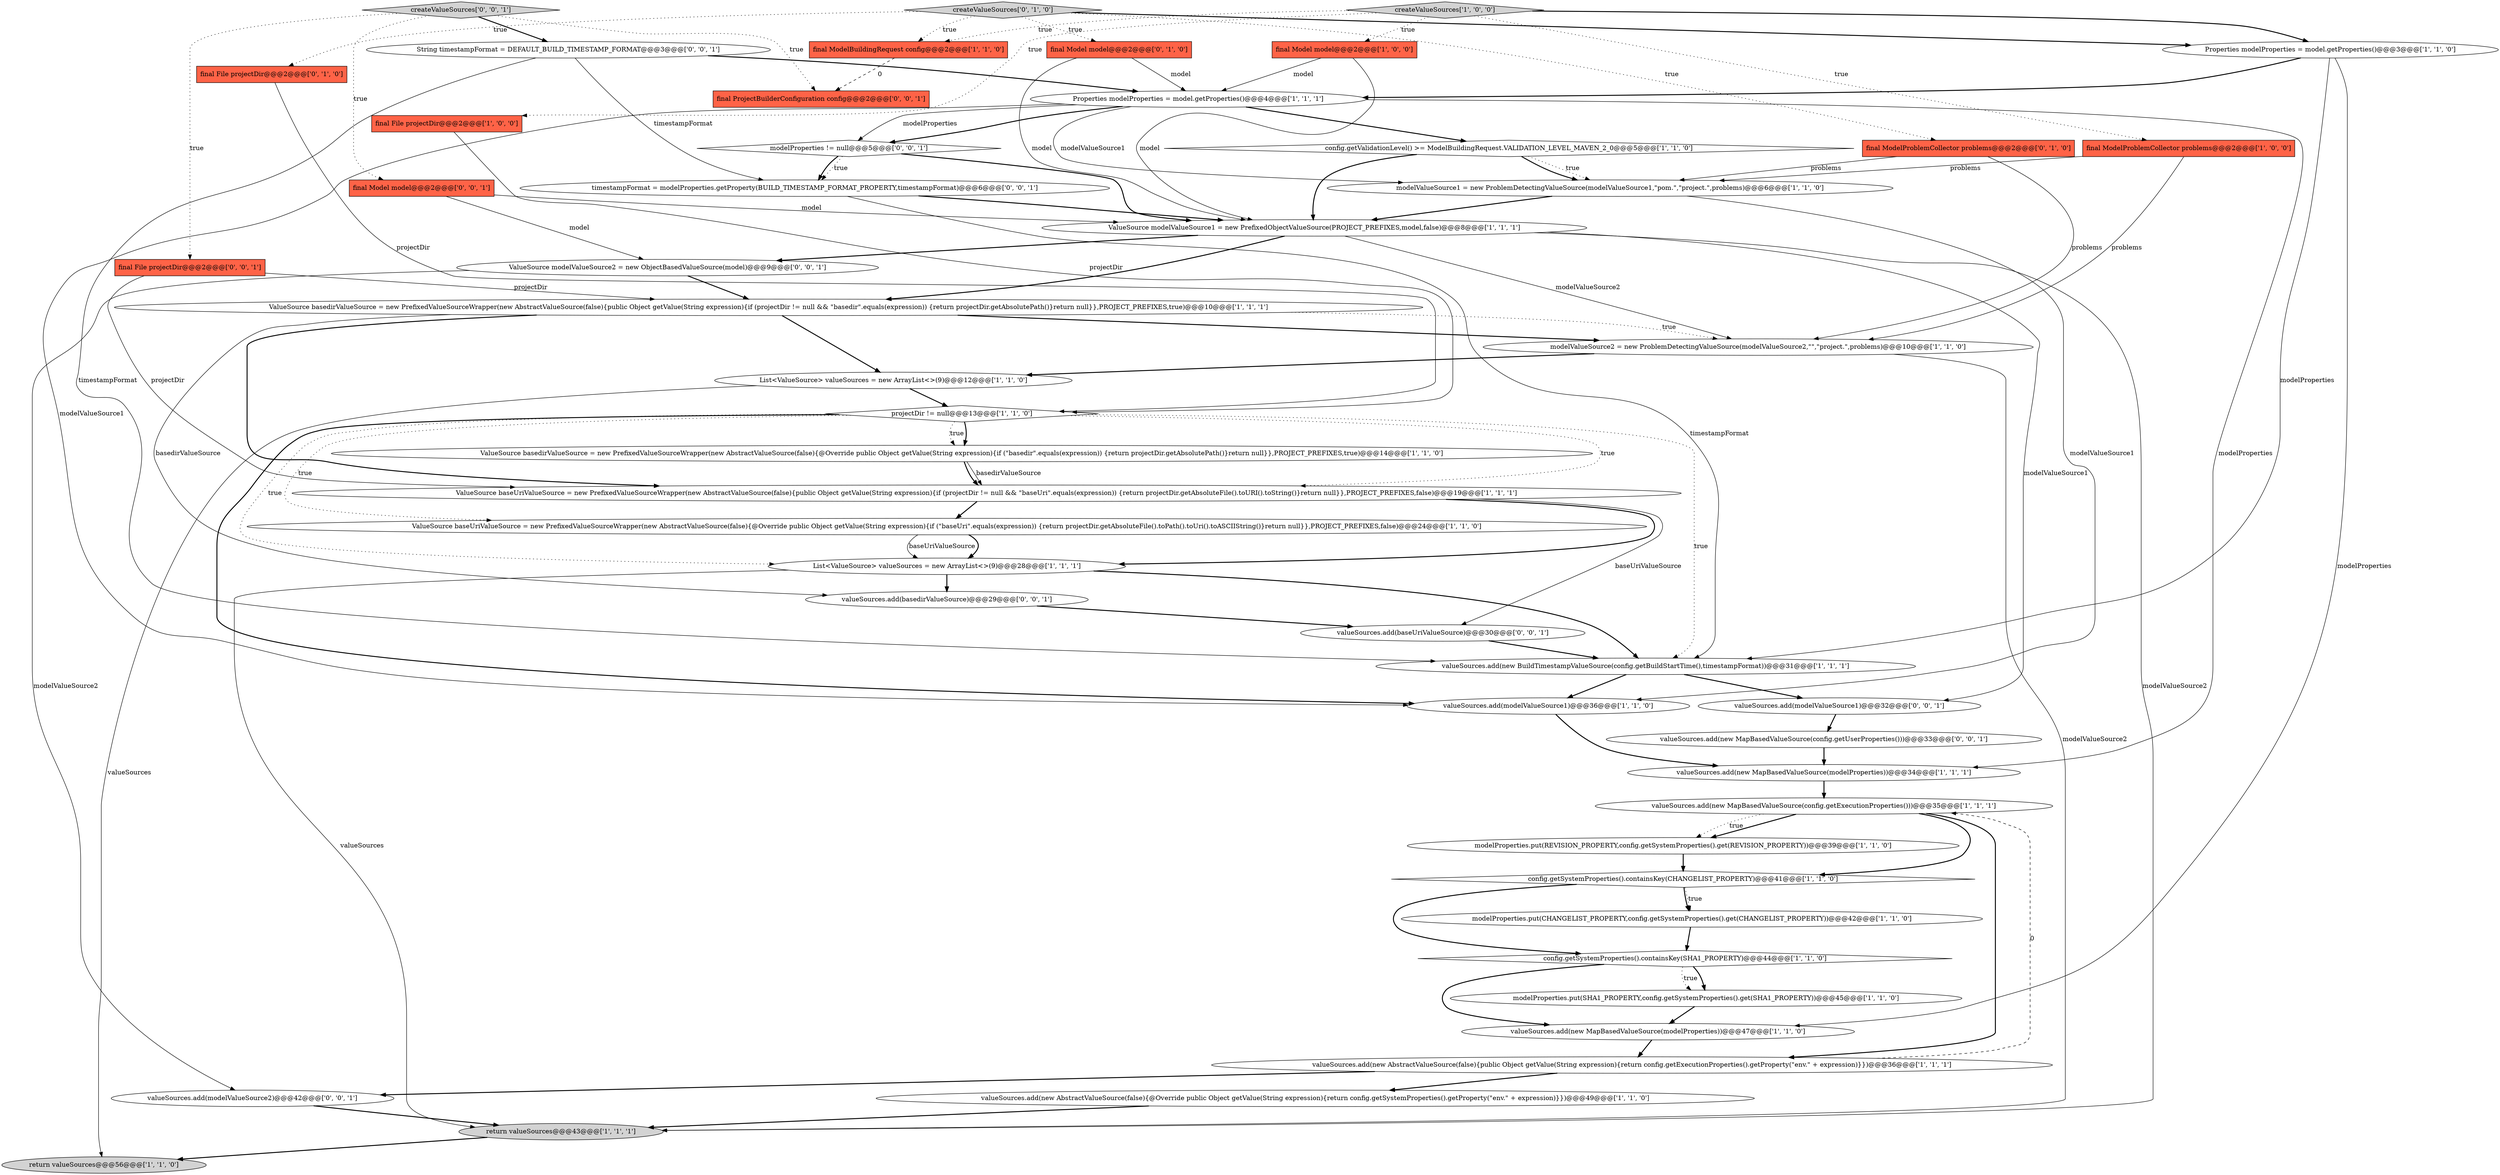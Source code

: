 digraph {
5 [style = filled, label = "valueSources.add(new BuildTimestampValueSource(config.getBuildStartTime(),timestampFormat))@@@31@@@['1', '1', '1']", fillcolor = white, shape = ellipse image = "AAA0AAABBB1BBB"];
8 [style = filled, label = "final File projectDir@@@2@@@['1', '0', '0']", fillcolor = tomato, shape = box image = "AAA0AAABBB1BBB"];
16 [style = filled, label = "valueSources.add(new AbstractValueSource(false){@Override public Object getValue(String expression){return config.getSystemProperties().getProperty(\"env.\" + expression)}})@@@49@@@['1', '1', '0']", fillcolor = white, shape = ellipse image = "AAA0AAABBB1BBB"];
39 [style = filled, label = "final File projectDir@@@2@@@['0', '0', '1']", fillcolor = tomato, shape = box image = "AAA0AAABBB3BBB"];
21 [style = filled, label = "config.getSystemProperties().containsKey(SHA1_PROPERTY)@@@44@@@['1', '1', '0']", fillcolor = white, shape = diamond image = "AAA0AAABBB1BBB"];
45 [style = filled, label = "modelProperties != null@@@5@@@['0', '0', '1']", fillcolor = white, shape = diamond image = "AAA0AAABBB3BBB"];
24 [style = filled, label = "Properties modelProperties = model.getProperties()@@@3@@@['1', '1', '0']", fillcolor = white, shape = ellipse image = "AAA0AAABBB1BBB"];
35 [style = filled, label = "final File projectDir@@@2@@@['0', '1', '0']", fillcolor = tomato, shape = box image = "AAA0AAABBB2BBB"];
27 [style = filled, label = "config.getValidationLevel() >= ModelBuildingRequest.VALIDATION_LEVEL_MAVEN_2_0@@@5@@@['1', '1', '0']", fillcolor = white, shape = diamond image = "AAA0AAABBB1BBB"];
32 [style = filled, label = "createValueSources['0', '1', '0']", fillcolor = lightgray, shape = diamond image = "AAA0AAABBB2BBB"];
36 [style = filled, label = "String timestampFormat = DEFAULT_BUILD_TIMESTAMP_FORMAT@@@3@@@['0', '0', '1']", fillcolor = white, shape = ellipse image = "AAA0AAABBB3BBB"];
3 [style = filled, label = "valueSources.add(modelValueSource1)@@@36@@@['1', '1', '0']", fillcolor = white, shape = ellipse image = "AAA0AAABBB1BBB"];
31 [style = filled, label = "ValueSource basedirValueSource = new PrefixedValueSourceWrapper(new AbstractValueSource(false){public Object getValue(String expression){if (projectDir != null && \"basedir\".equals(expression)) {return projectDir.getAbsolutePath()}return null}},PROJECT_PREFIXES,true)@@@10@@@['1', '1', '1']", fillcolor = white, shape = ellipse image = "AAA0AAABBB1BBB"];
40 [style = filled, label = "ValueSource modelValueSource2 = new ObjectBasedValueSource(model)@@@9@@@['0', '0', '1']", fillcolor = white, shape = ellipse image = "AAA0AAABBB3BBB"];
25 [style = filled, label = "modelProperties.put(CHANGELIST_PROPERTY,config.getSystemProperties().get(CHANGELIST_PROPERTY))@@@42@@@['1', '1', '0']", fillcolor = white, shape = ellipse image = "AAA0AAABBB1BBB"];
1 [style = filled, label = "ValueSource basedirValueSource = new PrefixedValueSourceWrapper(new AbstractValueSource(false){@Override public Object getValue(String expression){if (\"basedir\".equals(expression)) {return projectDir.getAbsolutePath()}return null}},PROJECT_PREFIXES,true)@@@14@@@['1', '1', '0']", fillcolor = white, shape = ellipse image = "AAA0AAABBB1BBB"];
29 [style = filled, label = "projectDir != null@@@13@@@['1', '1', '0']", fillcolor = white, shape = diamond image = "AAA0AAABBB1BBB"];
42 [style = filled, label = "final Model model@@@2@@@['0', '0', '1']", fillcolor = tomato, shape = box image = "AAA0AAABBB3BBB"];
38 [style = filled, label = "timestampFormat = modelProperties.getProperty(BUILD_TIMESTAMP_FORMAT_PROPERTY,timestampFormat)@@@6@@@['0', '0', '1']", fillcolor = white, shape = ellipse image = "AAA0AAABBB3BBB"];
44 [style = filled, label = "final ProjectBuilderConfiguration config@@@2@@@['0', '0', '1']", fillcolor = tomato, shape = box image = "AAA0AAABBB3BBB"];
0 [style = filled, label = "valueSources.add(new AbstractValueSource(false){public Object getValue(String expression){return config.getExecutionProperties().getProperty(\"env.\" + expression)}})@@@36@@@['1', '1', '1']", fillcolor = white, shape = ellipse image = "AAA0AAABBB1BBB"];
19 [style = filled, label = "config.getSystemProperties().containsKey(CHANGELIST_PROPERTY)@@@41@@@['1', '1', '0']", fillcolor = white, shape = diamond image = "AAA0AAABBB1BBB"];
48 [style = filled, label = "valueSources.add(modelValueSource2)@@@42@@@['0', '0', '1']", fillcolor = white, shape = ellipse image = "AAA0AAABBB3BBB"];
2 [style = filled, label = "return valueSources@@@43@@@['1', '1', '1']", fillcolor = lightgray, shape = ellipse image = "AAA0AAABBB1BBB"];
41 [style = filled, label = "valueSources.add(new MapBasedValueSource(config.getUserProperties()))@@@33@@@['0', '0', '1']", fillcolor = white, shape = ellipse image = "AAA0AAABBB3BBB"];
7 [style = filled, label = "modelValueSource2 = new ProblemDetectingValueSource(modelValueSource2,\"\",\"project.\",problems)@@@10@@@['1', '1', '0']", fillcolor = white, shape = ellipse image = "AAA0AAABBB1BBB"];
47 [style = filled, label = "valueSources.add(basedirValueSource)@@@29@@@['0', '0', '1']", fillcolor = white, shape = ellipse image = "AAA0AAABBB3BBB"];
11 [style = filled, label = "ValueSource baseUriValueSource = new PrefixedValueSourceWrapper(new AbstractValueSource(false){public Object getValue(String expression){if (projectDir != null && \"baseUri\".equals(expression)) {return projectDir.getAbsoluteFile().toURI().toString()}return null}},PROJECT_PREFIXES,false)@@@19@@@['1', '1', '1']", fillcolor = white, shape = ellipse image = "AAA0AAABBB1BBB"];
14 [style = filled, label = "valueSources.add(new MapBasedValueSource(modelProperties))@@@34@@@['1', '1', '1']", fillcolor = white, shape = ellipse image = "AAA0AAABBB1BBB"];
6 [style = filled, label = "final Model model@@@2@@@['1', '0', '0']", fillcolor = tomato, shape = box image = "AAA0AAABBB1BBB"];
43 [style = filled, label = "valueSources.add(baseUriValueSource)@@@30@@@['0', '0', '1']", fillcolor = white, shape = ellipse image = "AAA0AAABBB3BBB"];
34 [style = filled, label = "final Model model@@@2@@@['0', '1', '0']", fillcolor = tomato, shape = box image = "AAA0AAABBB2BBB"];
4 [style = filled, label = "modelValueSource1 = new ProblemDetectingValueSource(modelValueSource1,\"pom.\",\"project.\",problems)@@@6@@@['1', '1', '0']", fillcolor = white, shape = ellipse image = "AAA0AAABBB1BBB"];
10 [style = filled, label = "modelProperties.put(REVISION_PROPERTY,config.getSystemProperties().get(REVISION_PROPERTY))@@@39@@@['1', '1', '0']", fillcolor = white, shape = ellipse image = "AAA0AAABBB1BBB"];
37 [style = filled, label = "valueSources.add(modelValueSource1)@@@32@@@['0', '0', '1']", fillcolor = white, shape = ellipse image = "AAA0AAABBB3BBB"];
20 [style = filled, label = "Properties modelProperties = model.getProperties()@@@4@@@['1', '1', '1']", fillcolor = white, shape = ellipse image = "AAA0AAABBB1BBB"];
23 [style = filled, label = "List<ValueSource> valueSources = new ArrayList<>(9)@@@12@@@['1', '1', '0']", fillcolor = white, shape = ellipse image = "AAA0AAABBB1BBB"];
28 [style = filled, label = "modelProperties.put(SHA1_PROPERTY,config.getSystemProperties().get(SHA1_PROPERTY))@@@45@@@['1', '1', '0']", fillcolor = white, shape = ellipse image = "AAA0AAABBB1BBB"];
22 [style = filled, label = "return valueSources@@@56@@@['1', '1', '0']", fillcolor = lightgray, shape = ellipse image = "AAA0AAABBB1BBB"];
30 [style = filled, label = "valueSources.add(new MapBasedValueSource(config.getExecutionProperties()))@@@35@@@['1', '1', '1']", fillcolor = white, shape = ellipse image = "AAA0AAABBB1BBB"];
12 [style = filled, label = "valueSources.add(new MapBasedValueSource(modelProperties))@@@47@@@['1', '1', '0']", fillcolor = white, shape = ellipse image = "AAA0AAABBB1BBB"];
9 [style = filled, label = "ValueSource baseUriValueSource = new PrefixedValueSourceWrapper(new AbstractValueSource(false){@Override public Object getValue(String expression){if (\"baseUri\".equals(expression)) {return projectDir.getAbsoluteFile().toPath().toUri().toASCIIString()}return null}},PROJECT_PREFIXES,false)@@@24@@@['1', '1', '0']", fillcolor = white, shape = ellipse image = "AAA0AAABBB1BBB"];
17 [style = filled, label = "createValueSources['1', '0', '0']", fillcolor = lightgray, shape = diamond image = "AAA0AAABBB1BBB"];
18 [style = filled, label = "List<ValueSource> valueSources = new ArrayList<>(9)@@@28@@@['1', '1', '1']", fillcolor = white, shape = ellipse image = "AAA0AAABBB1BBB"];
46 [style = filled, label = "createValueSources['0', '0', '1']", fillcolor = lightgray, shape = diamond image = "AAA0AAABBB3BBB"];
33 [style = filled, label = "final ModelProblemCollector problems@@@2@@@['0', '1', '0']", fillcolor = tomato, shape = box image = "AAA0AAABBB2BBB"];
15 [style = filled, label = "ValueSource modelValueSource1 = new PrefixedObjectValueSource(PROJECT_PREFIXES,model,false)@@@8@@@['1', '1', '1']", fillcolor = white, shape = ellipse image = "AAA0AAABBB1BBB"];
13 [style = filled, label = "final ModelProblemCollector problems@@@2@@@['1', '0', '0']", fillcolor = tomato, shape = box image = "AAA0AAABBB1BBB"];
26 [style = filled, label = "final ModelBuildingRequest config@@@2@@@['1', '1', '0']", fillcolor = tomato, shape = box image = "AAA0AAABBB1BBB"];
24->12 [style = solid, label="modelProperties"];
5->3 [style = bold, label=""];
15->2 [style = solid, label="modelValueSource2"];
20->14 [style = solid, label="modelProperties"];
29->9 [style = dotted, label="true"];
17->6 [style = dotted, label="true"];
10->19 [style = bold, label=""];
29->5 [style = dotted, label="true"];
4->15 [style = bold, label=""];
45->38 [style = dotted, label="true"];
11->9 [style = bold, label=""];
38->15 [style = bold, label=""];
13->7 [style = solid, label="problems"];
36->20 [style = bold, label=""];
27->15 [style = bold, label=""];
21->28 [style = bold, label=""];
31->7 [style = dotted, label="true"];
20->27 [style = bold, label=""];
23->29 [style = bold, label=""];
36->38 [style = solid, label="timestampFormat"];
20->4 [style = solid, label="modelValueSource1"];
17->8 [style = dotted, label="true"];
33->4 [style = solid, label="problems"];
45->38 [style = bold, label=""];
0->30 [style = dashed, label="0"];
40->31 [style = bold, label=""];
29->1 [style = bold, label=""];
15->37 [style = solid, label="modelValueSource1"];
20->45 [style = bold, label=""];
5->37 [style = bold, label=""];
25->21 [style = bold, label=""];
17->26 [style = dotted, label="true"];
29->18 [style = dotted, label="true"];
20->45 [style = solid, label="modelProperties"];
14->30 [style = bold, label=""];
32->35 [style = dotted, label="true"];
48->2 [style = bold, label=""];
13->4 [style = solid, label="problems"];
46->36 [style = bold, label=""];
47->43 [style = bold, label=""];
6->15 [style = solid, label="model"];
26->44 [style = dashed, label="0"];
11->43 [style = solid, label="baseUriValueSource"];
31->11 [style = bold, label=""];
11->18 [style = bold, label=""];
19->25 [style = bold, label=""];
21->28 [style = dotted, label="true"];
1->11 [style = bold, label=""];
24->20 [style = bold, label=""];
30->19 [style = bold, label=""];
15->31 [style = bold, label=""];
4->3 [style = solid, label="modelValueSource1"];
7->23 [style = bold, label=""];
30->10 [style = bold, label=""];
0->48 [style = bold, label=""];
20->3 [style = solid, label="modelValueSource1"];
31->47 [style = solid, label="basedirValueSource"];
34->20 [style = solid, label="model"];
33->7 [style = solid, label="problems"];
0->16 [style = bold, label=""];
29->1 [style = dotted, label="true"];
45->15 [style = bold, label=""];
32->34 [style = dotted, label="true"];
18->47 [style = bold, label=""];
30->10 [style = dotted, label="true"];
37->41 [style = bold, label=""];
28->12 [style = bold, label=""];
35->29 [style = solid, label="projectDir"];
27->4 [style = dotted, label="true"];
31->7 [style = bold, label=""];
32->33 [style = dotted, label="true"];
21->12 [style = bold, label=""];
9->18 [style = bold, label=""];
43->5 [style = bold, label=""];
24->5 [style = solid, label="modelProperties"];
15->40 [style = bold, label=""];
15->7 [style = solid, label="modelValueSource2"];
30->0 [style = bold, label=""];
41->14 [style = bold, label=""];
29->11 [style = dotted, label="true"];
19->21 [style = bold, label=""];
6->20 [style = solid, label="model"];
19->25 [style = dotted, label="true"];
31->23 [style = bold, label=""];
40->48 [style = solid, label="modelValueSource2"];
23->22 [style = solid, label="valueSources"];
29->3 [style = bold, label=""];
3->14 [style = bold, label=""];
36->5 [style = solid, label="timestampFormat"];
38->5 [style = solid, label="timestampFormat"];
34->15 [style = solid, label="model"];
46->44 [style = dotted, label="true"];
16->2 [style = bold, label=""];
8->29 [style = solid, label="projectDir"];
12->0 [style = bold, label=""];
18->2 [style = solid, label="valueSources"];
27->4 [style = bold, label=""];
17->24 [style = bold, label=""];
1->11 [style = solid, label="basedirValueSource"];
39->31 [style = solid, label="projectDir"];
18->5 [style = bold, label=""];
39->11 [style = solid, label="projectDir"];
7->2 [style = solid, label="modelValueSource2"];
42->40 [style = solid, label="model"];
46->39 [style = dotted, label="true"];
46->42 [style = dotted, label="true"];
32->26 [style = dotted, label="true"];
42->15 [style = solid, label="model"];
2->22 [style = bold, label=""];
17->13 [style = dotted, label="true"];
32->24 [style = bold, label=""];
9->18 [style = solid, label="baseUriValueSource"];
}
